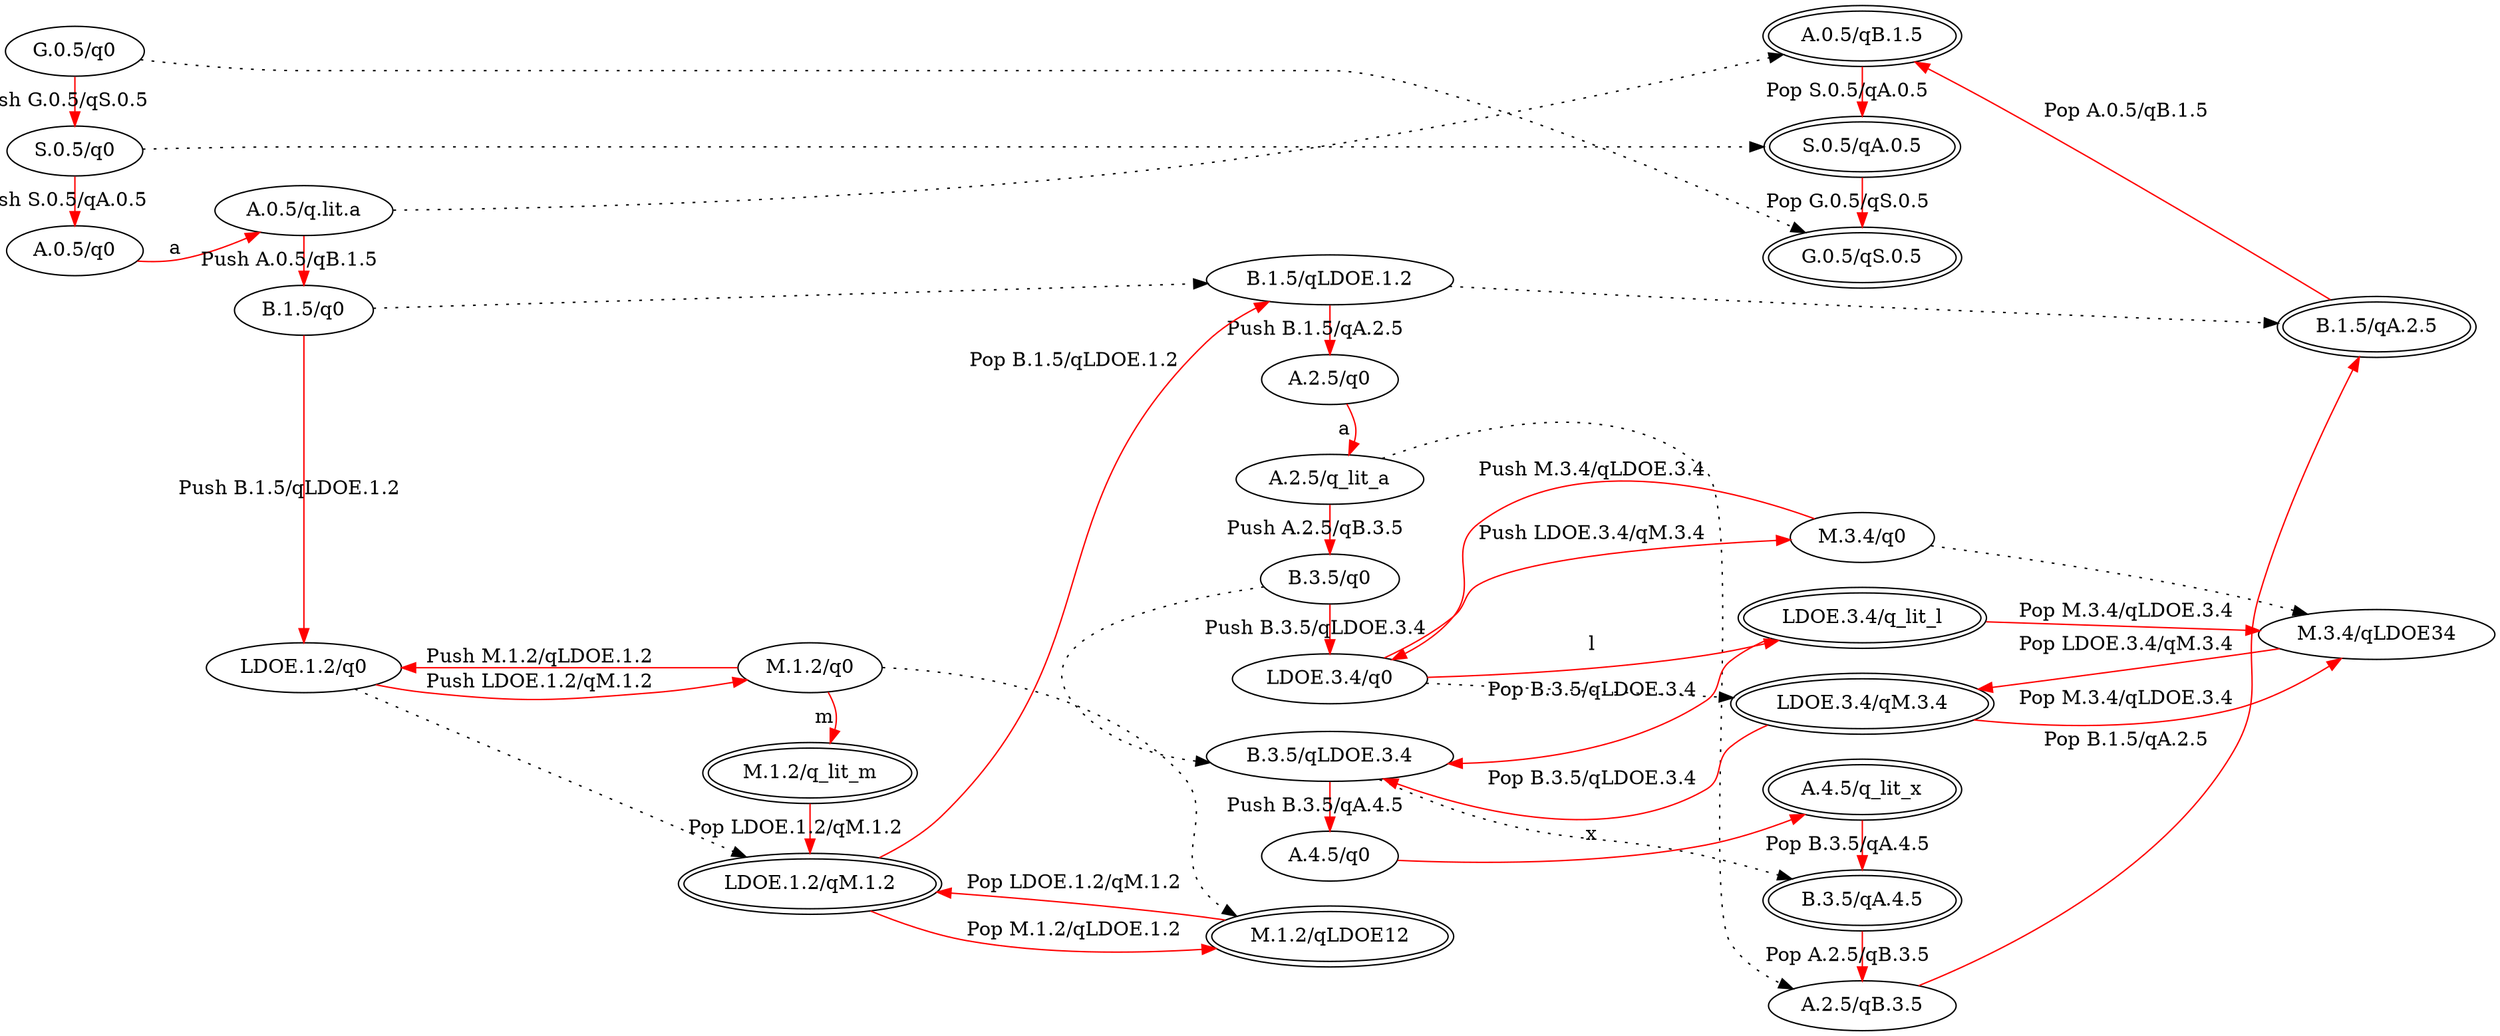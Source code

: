 digraph ldoe_sarg {
// Woods-based stack automaton for LDOE grammar and sentence 'amalx'.

rankdir="LR";

 edge [color="black" style="dotted"];
 subgraph G05 { rankdir="LR"; cluster=false;
   G05_q0 [label="G.0.5/q0"];
   G05_S05 [label="G.0.5/qS.0.5" peripheries=2];
   /* sarg */ G05_q0 -> G05_S05;
 }
 subgraph S05 { rankdir="LR"; cluster=false;
   S05_q0 [label="S.0.5/q0"];
   S05_A05 [label="S.0.5/qA.0.5" peripheries=2];
   /* sarg */ S05_q0 -> S05_A05;
 }
 subgraph A05 { rankdir="LR"; cluster=false;
   A05_q0 [label="A.0.5/q0"];
   A05_lita [label="A.0.5/q.lit.a"];
   A05_B15 [label="A.0.5/qB.1.5" peripheries=2];
   /* sarg */ A05_q0 -> A05_lita [label="a" color="invis" fontcolor="invis"];
   /* sarg */ A05_lita -> A05_B15;
   }
 subgraph B15 { rankdir="LR"; cluster=false;
   B15_q0 [label="B.1.5/q0"];
   B15_LDOE12 [label="B.1.5/qLDOE.1.2"];
   B15_A25 [label="B.1.5/qA.2.5" peripheries=2];
   /* sarg */ B15_q0 -> B15_LDOE12 -> B15_A25;
 }
 subgraph LDOE12 { rankdir="LR"; cluster=false;
   LDOE12_q0 [label="LDOE.1.2/q0"];
   LDOE12_M12 [label="LDOE.1.2/qM.1.2" peripheries=2];
   /* sarg */ LDOE12_q0 -> LDOE12_M12;
 }
 subgraph A25 { rankdir="LR"; cluster=false;
   A25_q0 [label="A.2.5/q0"];
   A25_lita [label="A.2.5/q_lit_a"];
   A25_B35 [label="A.2.5/qB.3.5"];
   /* sarg */ A25_q0 -> A25_lita [label="a" color="invis" fontcolor="invis"];
   /* sarg */ A25_lita -> A25_B35;
 }
 subgraph M12 { rankdir="LR"; cluster=false;
   M12_q0 [label="M.1.2/q0"];
   M12_litm [label="M.1.2/q_lit_m" peripheries=2];
   M12_LDOE12 [label="M.1.2/qLDOE12" peripheries=2];
   /* sarg */ M12_q0 -> M12_litm [label="m" color="invis" fontcolor="invis"];
   /* sarg */ M12_q0 -> M12_LDOE12;
 }
 subgraph B35 { rankdir="LR"; cluster=false;
   B35_q0 [label="B.3.5/q0"];
   B35_LDOE34 [label="B.3.5/qLDOE.3.4"];
   B35_A45 [label="B.3.5/qA.4.5" peripheries=2];
   /* sarg */ B35_q0 -> B35_LDOE34 -> B35_A45;
 }
 subgraph LDOE34 { rankdir="LR"; cluster=false;
   LDOE34_q0 [label="LDOE.3.4/q0"];
   LDOE34_M34 [label="LDOE.3.4/qM.3.4" peripheries=2];
   LDOE34_litl [label="LDOE.3.4/q_lit_l" peripheries=2];
   /* sarg */ LDOE34_q0 -> LDOE34_M34;
   /* sarg */ LDOE34_q0 -> LDOE34_litl [label="l" color="invis" fontcolor="invis"];
 }
 subgraph A45 { rankdir="LR"; cluster=false;
   A45_q0 [label="A.4.5/q0"];
   A45_litx [label="A.4.5/q_lit_x" peripheries=2];
   /* sarg */ A45_q0 -> A45_litx [label="x" color="invis" fontcolor="invis"];
 }
 subgraph M34 { rankdir="LR"; cluster=false;
   M34_q0 [label="M.3.4/q0"];
   M34_LDOE34 [label="M.3.4/qLDOE34"];
   /* sarg */ M34_q0 -> M34_LDOE34;
 }

 subgraph { rank="same"; G05_q0; S05_q0; A05_q0; }
 subgraph { rank="same";
                         A05_lita;
                         B15_q0; 
                         LDOE12_q0;
                         // M12_q0;
          }
 subgraph { rank="same";
                         LDOE12_M12;
                         M12_q0;
                         M12_litm;
          }
 subgraph { rank="same";
                         B15_LDOE12;
                         A25_q0;
                         A25_lita;
          }
 subgraph { rank="same";
                         // A25_q0;
                         A25_lita;
                         B35_q0;
                         LDOE34_q0;
                         A45_q0;
                         // M34_q0;
                         }
 subgraph { rank="same";
                         A45_litx;
                         B35_A45;
                         A25_B35;
                         A05_B15;
                         // B15_A25;
                         S05_A05;
                         G05_S05;
          }
 subgraph { rank="same";
                         A45_q0;
                         B35_LDOE34;
          }
          
 // The stack-augmented FSA
 edge [color="red" style="solid"];
 
 G05_q0 -> S05_q0 [label="Push G.0.5/qS.0.5"];
 S05_A05 -> G05_S05 [label="Pop G.0.5/qS.0.5"];
 
 S05_q0 -> A05_q0 [label="Push S.0.5/qA.0.5"];
 A05_B15 -> S05_A05 [label="Pop S.0.5/qA.0.5"];

 A05_q0 -> A05_lita [label="a"];
 A05_lita -> B15_q0 [label="Push A.0.5/qB.1.5"];
 B15_A25 -> A05_B15 [label="Pop A.0.5/qB.1.5"];
 
 B15_q0 -> LDOE12_q0 [label="Push B.1.5/qLDOE.1.2"];
 LDOE12_M12 -> B15_LDOE12 [label="Pop B.1.5/qLDOE.1.2"];
 B15_LDOE12 -> A25_q0 [label="Push B.1.5/qA.2.5"];
 A25_B35 -> B15_A25 [label="Pop B.1.5/qA.2.5"];
 
 LDOE12_q0 -> M12_q0 [label="Push LDOE.1.2/qM.1.2"];
 M12_litm -> LDOE12_M12 [label="Pop LDOE.1.2/qM.1.2"];
 M12_LDOE12 -> LDOE12_M12 [label="Pop LDOE.1.2/qM.1.2"];

 A25_q0 -> A25_lita [label="a"];
 A25_lita -> B35_q0 [label="Push A.2.5/qB.3.5"];
 B35_A45 -> A25_B35 [label="Pop A.2.5/qB.3.5"];

 M12_q0 -> M12_litm [label="m"];
 M12_q0 -> LDOE12_q0 [label="Push M.1.2/qLDOE.1.2"];
 LDOE12_M12 -> M12_LDOE12 [label="Pop M.1.2/qLDOE.1.2"];

 B35_q0 -> LDOE34_q0 [label="Push B.3.5/qLDOE.3.4"];
 LDOE34_M34 -> B35_LDOE34 [label="Pop B.3.5/qLDOE.3.4"];
 LDOE34_litl -> B35_LDOE34 [label="Pop B.3.5/qLDOE.3.4"];
 B35_LDOE34 -> A45_q0 [label="Push B.3.5/qA.4.5"];
 A45_litx -> B35_A45 [label="Pop B.3.5/qA.4.5"];

 LDOE34_q0 -> M34_q0 [label="Push LDOE.3.4/qM.3.4"];
 M34_LDOE34 -> LDOE34_M34 [label="Pop LDOE.3.4/qM.3.4"];
 LDOE34_q0 -> LDOE34_litl [label="l"];

 A45_q0 -> A45_litx [label="x"];

 M34_q0 -> LDOE34_q0 [label="Push M.3.4/qLDOE.3.4"];
 LDOE34_M34 -> M34_LDOE34 [label="Pop M.3.4/qLDOE.3.4"];
 LDOE34_litl -> M34_LDOE34 [label="Pop M.3.4/qLDOE.3.4"];
}